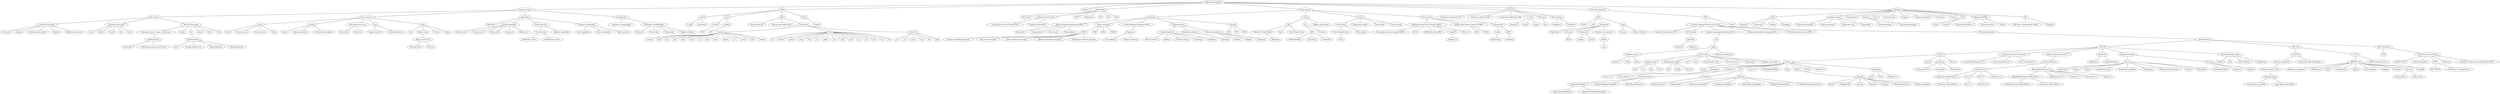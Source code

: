 graph expertise {

    software_development[label="Software development"]
    software_development -- computer_science
    software_development -- unix
    software_development -- windows
    software_development -- networking
    software_development -- programming
    software_development -- devops
    software_development -- developer_platforms
    software_development -- databases

    computer_science[label="Computer science"]
    computer_science -- data_types
    computer_science -- data_structures
    computer_science -- algorithms
    computer_science -- cryptography

    data_types[label="Data types"]
    data_types -- primitive_data_types
    data_types -- composite_data_types
    data_types -- abstract_data_types

    primitive_data_types[label="Primitive data types"]
    primitive_data_types -- character
    primitive_data_types -- integer
    primitive_data_types -- primitive_data_types_flpn
    primitive_data_types -- boolean
    primitive_data_types -- reference

    character[label="Character"]
    integer[label="Integer"]
    primitive_data_types_flpn[label="Floating-point number"]
    boolean[label="Boolean"]
    reference[label="Reference or pointer"]

    composite_data_types[label="Composite data types"]
    composite_data_types -- cdt_array
    composite_data_types -- cdt_object
    composite_data_types -- cdt_record
    composite_data_types -- cdt_set
    composite_data_types -- cdt_union

    cdt_array[label="Array"]
    cdt_object[label="Object"]
    cdt_record[label="Record"]
    cdt_set[label="Set"]
    cdt_union[label="Union"]

    abstract_data_types[label="Abstract data types"]
    abstract_data_types -- associative_array
    abstract_data_types -- adt_graph
    abstract_data_types -- adt_list
    abstract_data_types -- adt_queue
    abstract_data_types -- adt_stack
    abstract_data_types -- adt_tree

    associative_array[label="Associative array, or map, or dictionary"]
    associative_array -- aa_implementation
    
    aa_implementation[label="Implementation"]
    aa_implementation -- aa_implementation_hash_table
    aa_implementation -- aa_implementation_self_balancing_binary_search_tree
    
    aa_implementation_hash_table[label="Hash table"]
    aa_implementation_self_balancing_binary_search_tree[label="Self-balancing binary search tree"]

    adt_list[label="List"]
    adt_list -- adt_list_implementation

    adt_list_implementation[label="Implementation"]
    adt_list_implementation -- adt_list_implementation_array
    adt_list_implementation -- adt_list_implementation_vla
    adt_list_implementation -- adt_list_implementation_sll
    adt_list_implementation -- adt_list_implementation_dll

    adt_list_implementation_array[label="Array"]
    adt_list_implementation_vla[label="Variable length array"]
    adt_list_implementation_sll[label="Singly linked list"]
    adt_list_implementation_dll[label="Doubly linked list"]

    adt_stack[label="Stack"]
    adt_queue[label="Queue"]
    adt_tree[label="Tree"]
    adt_graph[label="Graph"]

    data_structures[label="Data structures"]
    data_structures -- arrays
    data_structures -- graphs
    data_structures -- hash_based_structures
    data_structures -- lists
    data_structures -- trees

    arrays[label="Arrays"]
    arrays -- array
    arrays -- dynamic_array
    arrays -- circular_buffer
    arrays -- matrix

    array[label="Array"]
    dynamic_array[label="Dynamic array"]
    circular_buffer[label="Circular array"]
    matrix[label="Matrix"]
    
    graphs[label="Graphs"]
    graphs -- _graph
    graphs -- adjacency_matrix
    graphs -- directed_acyclic_graph

    _graph[label="Graph"]
    adjacency_matrix[label="Adjacency matrix"]
    directed_acyclic_graph[label="Directed acyclic graph"]

    hash_based_structures[label="Hash-based structures"]
    hash_based_structures -- hash_table
    hash_based_structures -- hash_tree

    hash_table[label="Hash table"]
    hash_tree[label="Hash tree"]

    lists[label="Lists"]
    lists -- singly_ll
    lists -- doubly_ll

    singly_ll[label="Singly linked list"]
    doubly_ll[label="Doubly linked list"]

    trees[label="Trees"]
    trees -- tree
    trees -- binary_trees
    trees -- b_trees
    trees -- heaps

    tree[label="Tree"]
    binary_trees[label="Binary trees"]
    binary_trees -- binary_search_trees

    binary_search_trees[label="Binary search tree"]

    binary_search_trees -- red_black_tree
    binary_search_trees -- avl_tree

    red_black_tree[label="Red-black tree"]
    avl_tree[label="AVL tree"]

    b_trees[label="B-trees"]
    heaps[label="Heaps"]

    algorithms[label="Algorithms"]
    algorithms -- recursion
    algorithms -- sorting_algorithms
    recursion[label="Recursion"]

    sorting_algorithms[label="Sorting algorithms"]
    sorting_algorithms -- insertion_sort
    sorting_algorithms -- selection_sort
    sorting_algorithms -- merge_sort
    sorting_algorithms -- quick_sort
    sorting_algorithms -- bubble_sort

    insertion_sort[label="Insertion sort"]
    selection_sort[label="Selection sort"]
    merge_sort[label="Merge sort"]
    quick_sort[label="Quick sort"]
    bubble_sort[label="Bubble sort"]

    algorithms -- graph_traversal

    graph_traversal[label="Graph traversal"]
    graph_traversal -- tree_traversal
    graph_traversal -- dijkstra

    tree_traversal[label="Tree traversal"]
    tree_traversal -- depth_first_search
    tree_traversal -- breadth_first_search
    depth_first_search[label="Depth-first search"]
    breadth_first_search[label="Breadth-frist search"]

    dijkstra[label="Dijkstra's algorithm"]

    algorithms -- analysis_of_algorithms
    analysis_of_algorithms[label="Analysis of algorithms"]

    analysis_of_algorithms -- time_complexity
    analysis_of_algorithms -- space_complexity
    analysis_of_algorithms -- big_o_notation

    time_complexity[label="Time complexity"]
    space_complexity[label="Space complexity"]
    big_o_notation[label="Big O notation"]

    cryptography[label="Cryptography"]
    cryptography -- symmetric_cryptography
    cryptography -- asymmetric_cryptography

    symmetric_cryptography[label="Symmetric cryptography"]
    asymmetric_cryptography[label="Asymmetric cryptography"]
    asymmetric_cryptography -- public_key
    asymmetric_cryptography -- private_key
    asymmetric_cryptography -- fingerprint
    asymmetric_cryptography -- digital_certificate
    
    public_key[label="Public key"]
    private_key[label="Private key"]
    fingerprint[label="Fingerprint"]
    digital_certificate[label="Digital certificate"]
    
    unix[label="UNIX"]
    unix -- macos
    unix -- linux
    unix -- shell
    unix -- nginx

    macos[label="macOS"]
    macos -- zsh
    macos -- homebrew

    zsh[label="Z shell"]
    homebrew[label="Homebrew"]

    linux[label="Linux"]
    linux -- centos
    linux -- ubuntu

    centos[label="CentOS"]
    centos -- yum
    yum[label="YUM"]

    ubuntu[label="Ubuntu"]
    ubuntu -- apt

    apt[label="APT"]

    shell[label="shell"]
    shell -- sh
    shell -- bash
    shell -- shell_commands

    shell_commands[label="Commands"]

    shell_commands -- sc_system
    shell_commands -- sc_files
    shell_commands -- sc_network

    sc_system[label="System"]

    sc_system -- crontab
    sc_system -- date
    sc_system -- du
    sc_system -- free
    sc_system -- htop
    sc_system -- sudo
    sc_system -- su
    sc_system -- kill
    sc_system -- tmux
    sc_system -- uptime
    sc_system -- w
    sc_system -- watch
    sc_system -- who
    sc_system -- whoami

    sc_files[label="Files"]
    sc_files -- cat
    sc_files -- chmod
    sc_files -- chown
    sc_files -- grep
    sc_files -- less
    sc_files -- ls
    sc_files -- mkdir
    sc_files -- mv
    sc_files -- nano
    sc_files -- pwd
    sc_files -- rg
    sc_files -- rm
    sc_files -- tail
    sc_files -- tar
    sc_files -- vim

    sc_network[label="Network"]

    sc_network -- curl
    sc_network -- nc
    sc_network -- rsync
    sc_network -- scp
    sc_network -- shell_ssh
    sc_network -- wget
 
    shell_ssh[label="ssh"]

    sh[label="Bourne shell (sh)"]
    bash[label="Bourne again shell (bash)"]

    nginx[label="Nginx"]
    nginx -- certbot

    certbot[label="Certbot"]

    windows[label="Windows"]
    networking[label="Networking"]
    networking -- osi
    networking -- internet_protocol_suite
    networking -- http
    networking -- websocket
    networking -- ftp
    networking -- tls
    networking -- ssh

    osi[label="OSI model"]
    internet_protocol_suite[label="Internet protocol suite"]
    internet_protocol_suite -- tcp
    internet_protocol_suite -- ip
    
    tcp[label="Transmission Control Protocol (TCP)"]

    ip[label="Internet Protocol (IP)"]

    http[label="HTTP"]    
    websocket[label="WebSocket"]
    ftp[label="FTP"]
    tls[label="TLS"]
    ssh[label="SSH"]

    designing[label="Designing"]
    designing -- oop
    designing -- design_principles
    designing -- uml
    designing -- design_patterns
    designing -- licensing

    oop[label="Object-oriented programming (OOP)"]
    oop -- abstraction
    oop -- incapsulation
    oop -- inheritance
    oop -- polymorphism
    abstraction[label="Abstraction"]
    incapsulation[label="Incapsulation"]
    inheritance[label="Inheritance"]
    polymorphism[label="Polymorphism"]

    design_principles[label="Design principles"]
    design_principles -- solid
    design_principles -- dry
    design_principles -- kiss
    design_principles -- yagni
    
    solid[label="SOLID"]
    dry[label="DRY"]
    kiss[label="KISS"]
    yagni[label="YAGNI"]

    solid -- solid_s
    solid -- solid_o
    solid -- solid_l
    solid -- solid_i
    solid -- solid_d

    solid_s[label="Single responsibility principle"]
    solid_o[label="Open–closed principle"]
    solid_l[label="Liskov substitution principle"]
    solid_i[label="Interface segregation principle"]
    solid_d[label="Dependency inversion principle"]

    design_patterns[label="Design patterns"]
    design_patterns -- creational_patterns
    design_patterns -- behavioral_patterns
    design_patterns -- structural_patterns

    creational_patterns[label="Creational patterns"]
    creational_patterns -- abstract_factory
    creational_patterns -- builder
    creational_patterns -- factory_method
    creational_patterns -- prototype
    creational_patterns -- singleton

    abstract_factory[label="Abstract factory"]
    builder[label="Builder"]
    factory_method[label="Factory method"]
    prototype[label="Prototype"]
    singleton[label="Singleton"]

    structural_patterns[label="Structural patterns"]
    structural_patterns -- adapter
    structural_patterns -- bridge
    structural_patterns -- composite

    licensing[label="Licensing"]
    licensing -- gpl
    licensing -- mit
    licensing -- bsd

    gpl[label="GPL"]
    mit[label="MIT"]
    bsd[label="BSD"]

    adapter[label="Adapter"]
    bridge[label="Bridge"]
    composite[label="Composite"]
    behavioral_patterns[label="Behavioral patterns"]
    behavioral_patterns -- strategy

    strategy[label="Strategy"]

    uml[label="Unified Modeling Language (UML)"]
    uml -- diagrams
    
    diagrams[label="Diagrams"]
    diagrams -- class_diagram
    diagrams -- sequence_diagram

    class_diagram[label="Class diagram"]
    sequence_diagram[label="Sequence diagram"]

    programming[label="Programming"]
    programming -- designing
    programming -- coding
    programming -- testing
    programming -- web_services
    
    developer_platforms[label="Developer platforms"]
    developer_platforms -- web
    developer_platforms -- dot_net

    web[label="Web"]
    web -- html
    web -- css
    web -- javascript
    web -- web_tools

    html[label="HTML"]
    css[label="CSS"]
    javascript[label="JavaScript"]
    javascript -- typescript
    javascript -- jslibraries
    javascript -- jsframeworks
    javascript -- jsruntime_environment

    jslibraries[label="Libraries"]
    jslibraries -- react

    react[label="React"]
    typescript[label="TypeScript"]
    
    jsframeworks[label="Frameworks"]
    jsframeworks -- angular
    jsframeworks -- extjs

    angular[label="Angular"]
    extjs[label="Ext JS"]
    jsruntime_environment[label="Runtime environment"]
    jsruntime_environment -- nodejs

    nodejs[label="Node.js"]
    nodejs -- npm

    npm[label="npm"]

    web_tools[label="Tools"]
    web_tools -- postman
    web_tools -- chrome_devtools

    postman[label="Postman"]
    chrome_devtools[label="Chrome DevTools"]

    dot_net[label=".NET"]
    dot_net -- common_language_infrastructure
    dot_net -- nuget
    
    nuget[label="NuGet"]

    common_language_infrastructure[label="Common Language Infrastructure (CLI)"]
    common_language_infrastructure -- common_type_system
    common_language_infrastructure -- cli_metadata
    common_language_infrastructure -- common_language_specification
    common_language_infrastructure -- common_intermediate_language
    common_language_infrastructure -- virtual_execution_system
    common_language_infrastructure -- cli_implementations

    common_type_system[label="Common Type System (CTS)"]
    cli_metadata[label="CLI Metadata"]
    cli_metadata -- assembly

    assembly[label="Assembly"]
    assembly -- attributes
    assembly -- reflection

    attributes[label="Attributes"]
    reflection[label="Reflection"]

    virtual_execution_system[label="Virtual Execution System (VES)"]
    common_language_specification[label="Common Language Specification (CLS)"]
    common_language_specification -- csharp
    csharp[label="C#"]
    csharp -- cs_types

    cs_types[label="Types"]
    cs_types -- reference_types
    cs_types -- value_types
    cs_types -- boxing_unboxing

    reference_types[label="Reference types"]
    reference_types -- rt_dynamic
    reference_types -- rt_string
    reference_types -- rt_object

    rt_dynamic[label="dynamic"]
    rt_string[label="string"]
    rt_object[label="object"]


    value_types[label="Value types"]
    value_types -- integral_types
    value_types -- floating_point_types
    value_types -- bool
    value_types -- char
    value_types -- enumeration_types
    value_types -- structure_types
    value_types -- tuple_types
    value_types --nullable_value_types

    integral_types[label="Integral types"]
    integral_types -- byte
    integral_types -- int
    integral_types -- long
    integral_types -- short

    floating_point_types[label="Floating-point types"]
    floating_point_types -- float
    floating_point_types -- double
    floating_point_types -- decimal

    enumeration_types[label="Enumeration types"]
    structure_types[label="Structure types"]
    tuple_types[label="Tuple types"]
    nullable_value_types[label="Nullable value types"]

    boxing_unboxing[label="Boxing and unboxing"]

    common_intermediate_language[label="Common Intermediate Language (CIL)"]

    cli_implementations[label="CLI implementations"]
    cli_implementations -- dot_net_standard

    dot_net_standard[label=".NET Standard"]
    dot_net_standard -- dot_net_api 
    dot_net_standard -- dot_net_core
    dot_net_standard -- dot_net_framework

    dot_net_api[label=".NET API"]
    dot_net_api -- system
    dot_net_api -- system_collections_concurrent
    dot_net_api -- system_collections_generic
    dot_net_api -- system_io
    dot_net_api -- system_threading
    dot_net_api -- system_threading_tasks

    system[label="System"]
    system -- system_classes
    system -- system_enums
    system -- system_interfaces
    system -- system_structs

    system_classes[label="Classes"]
    system_classes -- system_array
    system_classes -- system_delegate
    system_classes -- system_exception
    system_classes -- system_gc
    system_classes -- system_lazy_t
    system_classes -- system_marshal_by_ref_object
    system_classes -- system_math
    system_classes -- system_object
    system_classes -- system_string
    system_classes -- system_tuple_t
    system_classes -- system_value_type

    system_array[label="Array"]
    system_delegate[label="Delegate"]
    system_delegate -- system_delegate_action_t
    system_delegate -- system_delegate_func_t
    system_delegate_action_t[label="Action<T>"]
    system_delegate_func_t[label="Func<TResult>"]

    system_exception[label="Exception"]
    system_exception -- system_exception_system_exception
    system_exception_system_exception[label="SystemException"]

    system_exception_system_exception -- argument_exception
    system_exception_system_exception -- index_out_of_range_exception
    system_exception_system_exception -- key_not_found_exception
    argument_exception[label="ArgumentException"]
    index_out_of_range_exception[label="IndexOutOfRangeException"]
    key_not_found_exception[label="KeyNotFoundException"]

    argument_exception -- argument_null_exception
    argument_exception -- argument_out_of_range_exception
    argument_null_exception[label="ArgumentNullException"]
    argument_out_of_range_exception[label="ArgumentOutOfRangeException"]

    system_gc[label="GC"]
    system_gc -- system_gc_properties
    system_gc -- system_gc_methods
    
    system_gc_properties[label="Properties"]
    system_gc_properties -- max_generation
    max_generation[label="MaxGeneration"]
    system_gc_methods[label="Methods"]
    system_gc_methods -- gc_collect
    system_gc_methods -- gc_collection_count
    system_gc_methods -- gc_get_generation
    system_gc_methods -- gc_get_total_memory
    system_gc_methods -- gc_suppress_finalize
    system_gc_methods -- gc_wait_for_pending_finalizers
    gc_collect[label="Collect(Int32)"]
    gc_collection_count[label="CollectionCount(Int32)"]
    gc_get_generation[label="GetGeneration(Object)"]
    gc_get_total_memory[label="GetTotalMemory(Boolean)"]
    gc_suppress_finalize[label="SuppressFinalize(Object)"]
    gc_wait_for_pending_finalizers[label="WaitForPendingFinalizers()"]

    system_lazy_t[label="Lazy<T>"]
    system_marshal_by_ref_object[label="MarshalByRefObject"]
    system_math[label="Math"]
    system_object[label="Object"]

    system_object -- system_object_methods
    system_object_methods[label="Methods"]

    system_object_methods -- equals
    system_object_methods -- get_hash_code
    system_object_methods -- get_type
    system_object_methods -- to_string
    system_object_methods -- finalize
    system_object_methods -- memberwise_clone
    system_object_methods -- reference_equals

    equals[label="Equals"]
    get_hash_code[label="GetHashCode"]
    get_type[label="GetType"]
    to_string[label="ToString"]
    finalize[label="Finalize"]
    memberwise_clone[label="MemberwiseClone"]
    reference_equals[label="ReferenceEquals"]
    system_string[label="String"]
    system_tuple_t[label="Tuple<T1>"]
    system_value_type[label="ValueType"]
    system_value_type -- value_type_enum
    system_value_type -- value_type_guid
    system_value_type -- value_type_nullable_t
    value_type_enum[label="Enum"]    
    value_type_guid[label="Guid"]
    value_type_nullable_t[label="Nullable<T>"]

    system_enums[label="Enums"]
    system_interfaces[label="Interfaces"]
    system_interfaces -- icomparable_t
    system_interfaces -- icloneable
    system_interfaces -- idisposable
    icloneable[label="ICloneable"]
    icomparable_t[label="IComparable<T>"]
    idisposable[label="IDisposable"]



    system_structs[label="Structs"]

    system_collections_concurrent[label="System.Collections.Concurrent"]
    system_collections_concurrent -- concurrent_dictionary
    system_collections_concurrent -- concurrent_queue
    system_collections_concurrent -- concurrent_stack
    concurrent_dictionary[label="ConcurrentDictionary<T>"]
    concurrent_queue[label="ConcurrentQueue<T>"]
    concurrent_stack[label="ConcurrentStack<T>"]

    system_collections_generic[label="System.Collections.Generic"]
    system_collections_generic -- i_enumerable_t
    i_enumerable_t -- i_collection_t
    i_enumerable_t -- i_read_only_collection_t

    i_enumerable_t[label="IEnumerable<T>"]
    i_collection_t[label="ICollection<T>"]
    i_read_only_collection_t[label="IReadOnlyCollection<T>"]
    i_read_only_collection_t -- i_read_only_dictionary_t
    i_read_only_collection_t -- i_read_only_list_t
    i_read_only_collection_t -- queue_t
    i_read_only_collection_t -- sorted_set_t
    i_read_only_collection_t -- stack_t

    i_read_only_dictionary_t[label="IReadOnlyDictionary<TKey,TValue>"]
    i_read_only_dictionary_t -- sorted_dictionary_t
    i_read_only_dictionary_t -- sorted_list_t
    sorted_dictionary_t[label="SortedDictionary<TKey,TValue>"]
    sorted_list_t[label="SortedList<TKey,TValue>"]
    i_read_only_list_t[label="IReadOnlyList<T>"]
    queue_t[label="Queue<T>"]
    sorted_set_t[label="SortedSet<T>"]
    stack_t[label="Stack<T>"]

    i_collection_t -- i_dictionary_t
    i_collection_t -- i_list_t
    i_collection_t -- i_set_t
    i_collection_t -- linked_list_t
    
    i_dictionary_t[label="IDictionary<TKey,TValue>"]
    i_dictionary_t -- dictionary_t
    dictionary_t[label="Dictionary<TKey,TValue>"]

    i_list_t[label="IList<T>"]
    i_list_t -- list_t
    list_t[label="List<T>"]

    i_set_t[label="ISet<T>"]
    i_set_t -- hash_set_t
    hash_set_t[label="HashSet<T>"]
    linked_list_t[label="LinkedList<T>"]

    system_io[label="System.IO"]
    system_io -- file_stream
    system_io -- memory_stream

    file_stream[label="FileStream"]
    memory_stream[label="MemoryStream"]

    system_threading[label="System.Threading"]
    system_threading -- system_threading_classes
    system_threading -- system_threading_structs

    system_threading_classes[label="Classes"]
    system_threading_classes -- interlocked
    system_threading_classes -- monitor
    system_threading_classes -- mutex
    system_threading_classes -- reader_writer_lock
    system_threading_classes -- reader_writer_lock_slim
    system_threading_classes -- semaphore	
    system_threading_classes -- synchronizationContext	
    system_threading_classes -- thread	
    system_threading_classes -- thread_pool	

    interlocked[label="Interlocked"]
    monitor[label="Monitor"]
    mutex[label="Mutex"]
    reader_writer_lock[label="ReaderWriterLock"]
    reader_writer_lock_slim[label="ReaderWriterLockSlim"]
    semaphore[label="Semaphore"]
    synchronizationContext	[label="SynchronizationContext"]
    thread[label="Thread"]
    thread_pool[label="ThreadPool"]

    system_threading_structs[label="Structs"]
    system_threading_structs -- threading_cancellation_token
    system_threading_structs -- spin_lock
    system_threading_structs -- spin_wait
    threading_cancellation_token[label="CancellationToken"]
    spin_lock[label="SpinLock"]
    spin_wait[label="SpinWait"]

    system_threading_tasks[label="System.Threading.Tasks"]
    system_threading_tasks -- tasks_parallel
    system_threading_tasks -- tasks_task
    system_threading_tasks -- tasks_task_t
    system_threading_tasks -- tasks_task_factory

    tasks_parallel[label="Parallel"]
    tasks_task[label="Task"]
    tasks_task_t[label="Task<TResult>"]
    tasks_task_factory[label="TaskFactory"]

    dot_net_core[label = ".NET Core"][label = ".NET Core"]
    dot_net_core -- core_crl
    dot_net_core -- corefx

    core_crl[label="CoreCLR"]
    core_crl -- memory_managment
    core_crl -- jit

    memory_managment[label="Memory managment"]
    memory_managment -- gc

    gc[label="Garbage collector (GC)"]
    gc -- managed_heap

    managed_heap[label="Managed heap"]
    managed_heap -- soh
    managed_heap -- loh

    soh[label="Small object heap (SOH)"]
    loh[label="Large object heap (LOH)"]


    jit[label="Just-in-time (JIT) compilation"]
    corefx[label="CoreFx"]
    corefx -- asp_net_core
    corefx -- ef_core

    asp_net_core[label = "ASP.NET Core"]
    asp_net_core -- asp_net_core_dependency_injection
    asp_net_core -- asp_net_core_middleware
    asp_net_core -- asp_net_core_host
    asp_net_core -- asp_net_core_configuration
    asp_net_core -- asp_net_core_options
    asp_net_core -- asp_net_core_environments
    asp_net_core -- asp_net_core_logging
    asp_net_core -- asp_net_core_routing    
    asp_net_core -- asp_net_core_security
    asp_net_core -- signalr

    asp_net_core_dependency_injection[label="Dependency injection"]
    asp_net_core_middleware[label="Middleware"]
    asp_net_core_host[label="Host"]
    asp_net_core_configuration[label="Configuration"]
    asp_net_core_options[label="Options"]
    asp_net_core_environments[label="Environments"]
    asp_net_core_logging[label="Logging"]
    asp_net_core_routing[label="Routing"]
    asp_net_core_security[label="Security"]
    asp_net_core_security -- asp_net_core_authentication
    asp_net_core_security -- asp_net_core_authorization

    asp_net_core_authentication[label="Authenication"]
    asp_net_core_authorization[label="Authorization"]
    signalr[label="SignalR"]

    ef_core[label="Entity Framework Core"]

    dot_net_framework[label = ".NET Framework"]
    dot_net_framework -- clr
    dot_net_framework -- base_class_library

    clr[label="CLR"]
    base_class_library[label="Base Class Library (BCL)"]

    base_class_library -- asp_net_mvc
    base_class_library -- entity_framework
    base_class_library -- wpf
    base_class_library -- winforms
    base_class_library -- wcf

    asp_net_mvc[label="ASP.NET MVC"]
    entity_framework[label="Entity Framework"]
    wpf[label="WPF"]
    wpf -- wpf_mvvm
    wpf -- devexpress_wpf

    wpf_mvvm[label="WPF MVVM"]
    devexpress_wpf[label="DevExpress UI components"]
    winforms[label="WinForms"]
    wcf[label="Windows Communication Foundation (WCF)"]

    coding[label="Coding"]
    coding -- ide
    coding -- git
    coding -- regular_expressions

    ide[label="IDE"]
    ide -- visual_studio
    ide -- rider
    ide -- visual_studio_code

    visual_studio[label="Microsoft Visual Studio"]
    visual_studio -- resharper

    resharper[label="ReSharper"]

    rider[label="Rider"]
    visual_studio_code[label="Visual Studio Code"]

    git[label="Git"]
    git -- git_ide
    git -- gitflows

    git_ide[label="IDE"]
    git_ide -- github_desktop
    git_ide -- sourcetree
    git_ide -- tortoisegit

    regular_expressions[label="Regular expressions"]

    github_desktop[label="GitHub Desktop"]
    sourcetree[label="Sourcetree"]
    tortoisegit[label="TortoiseGit"]

    gitflows[label="Git flows"]

    testing[label="Testing"]
    testing -- unit_testing
    testing -- integration_testing
    testing -- load_testing
    testing -- stress_testing

    unit_testing[label="Unit testing"]
    unit_testing -- unit_testing_libs
    unit_testing -- mock_objects

    unit_testing_libs[label="Unit testing libraries"]
    unit_testing_libs -- nunit

    nunit[label="NUnit"]
    mock_objects[label="Mock objects"]

    integration_testing[label="Integration testing"]
    load_testing[label="Load testing"]
    stress_testing[label="Stress testing"]

    web_services[label="Web services"]
    web_services -- rest
    web_services -- soap
    web_services -- microservices
    rest[label="Representational State Transfer (REST)"]
    rest -- cors
    rest -- json
    rest -- jwt
    rest -- openapi
    rest -- oauth

    cors[label="Cross-origin resource sharing (CORS)"]
    json[label="JSON"]
    jwt[label="JSON Web Token (JWT)"]
    openapi[label="OpenAPI"]
    openapi -- swaggerui

    swaggerui[label="Swagger UI"]

    oauth[label="OAuth 2.0"]

    soap[label="Simple Object Access Protocol (SOAP)"]
    soap -- xml
    soap -- wsdl

    wsdl[label="WSDL"]

    xml[label="XML"]

    microservices[label="Microservices"]
    microservices -- docker
    microservices -- grpc

    docker[label="Docker"]
    docker -- kubernetes

    kubernetes[label="Kubernetes"]
    grpc[label="gRPC"]
    grpc -- protobuf

    protobuf[label="Protobuf"]
    
    devops[label="DevOps"]
    devops -- devops_ci
    devops -- devops_cdelivery
    devops -- devops_cdeployment
    devops -- ci_tools
    devops -- planning
    devops -- documenting

    devops_ci[label="Continuous integration (CI)"]
    devops_cdelivery[label="Continuous delivery (CD)"]
    devops_cdeployment[label="Continuous deployment (CD)"]
    ci_tools[label="Tools"]
    ci_tools -- teamcity
    ci_tools -- gitlab
    ci_tools -- jenkins

    teamcity[label="TeamCity"]
    gitlab[label="GitLab"]
    jenkins[label="Jenkins"]

    planning[label="Planning"]
    planning -- jira

    jira[label="Jira"]

    documenting[label="Documenting"]
    documenting -- markdown
    documenting -- confluence

    markdown[label="Markdown"]
    confluence[label="Confluence"]

    databases[label="Databases"]    
    databases -- acid
    databases -- isolation_levels
    databases -- transactions
    databases -- indexes
    databases -- joins
    databases -- execution_plan
    databases -- triggers
    databases -- stored_procedures
    databases -- functions
    databases -- cursors
    databases -- sql
    databases -- relational_dbms
    databases -- db_ide

    acid[label="ACID"]
    acid -- atomicity
    acid -- consistency
    acid -- isolation
    acid -- durability

    atomicity[label="Atomicity"]
    consistency[label="Consistency"]
    isolation[label="Isolation"]
    durability[label="Durability"]
    
    isolation_levels[label="Isolation levels"]
    isolation_levels -- read_uncommitted
    isolation_levels -- read_committed
    isolation_levels -- repeatable_read
    isolation_levels -- serializable

    read_uncommitted[label="Read uncommmitted"]
    read_committed[label="Read commmited"]
    repeatable_read[label="Repeatable read"]
    serializable[label="Serializable"]

    transactions[label="Transactions"]
    triggers[label="Triggers"]
    indexes[label="Indexes"]
    indexes -- clustered_indexes
    indexes -- nonclustered_indexes

    joins[label="Joins"]
    execution_plan[label="Execution plan"]
    clustered_indexes[label="Clustered indexes"]
    nonclustered_indexes[label="Nonclustered indexes"]
    stored_procedures[label="Stored procedures"]
    functions[label="Functions"]
    cursors[label="Cursors"]
    sql[label="SQL"]
    sql -- t_sql
    sql -- plsql
    t_sql[label="T-SQL"]
    plsql[label="PL/SQL"]

    relational_dbms[label="Relational DBMS"]
    relational_dbms -- sql_server
    relational_dbms -- oracle_database
    relational_dbms -- sqlite
   
    sql_server[label="Microsoft SQL Server"]
    oracle_database[label="Oracle Database"]
    sqlite[label="SQLite"]

    db_ide[label="IDE"]
    db_ide -- ssms
    db_ide -- datagrip

    ssms[label="SQL Server Management Studio"]
    datagrip[label="DataGrip"]
}